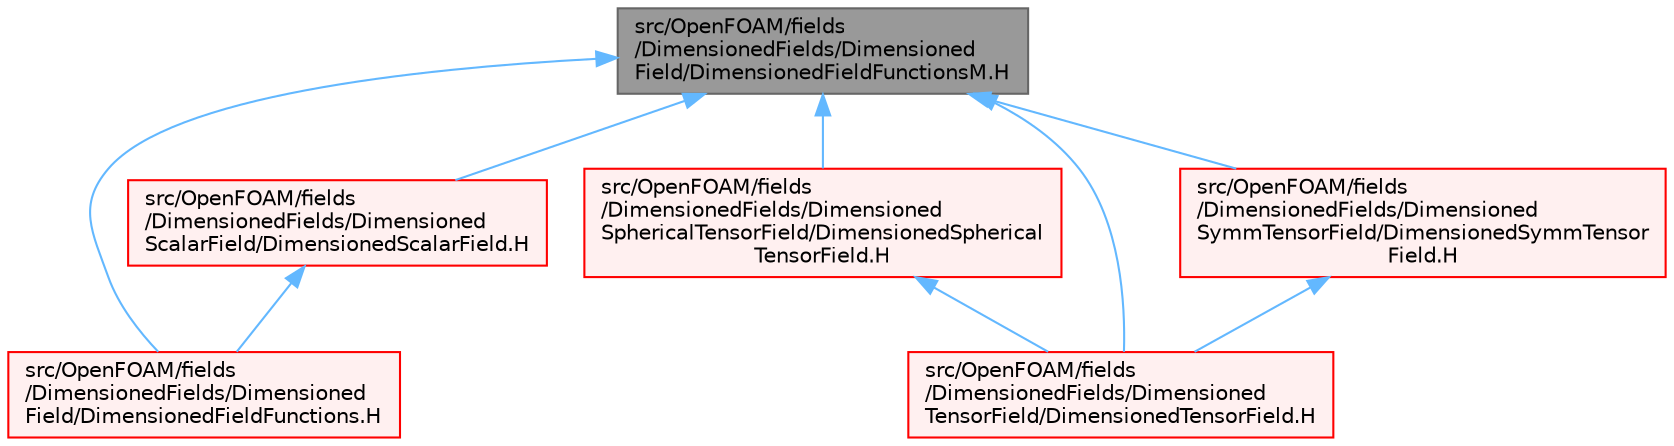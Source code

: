 digraph "src/OpenFOAM/fields/DimensionedFields/DimensionedField/DimensionedFieldFunctionsM.H"
{
 // LATEX_PDF_SIZE
  bgcolor="transparent";
  edge [fontname=Helvetica,fontsize=10,labelfontname=Helvetica,labelfontsize=10];
  node [fontname=Helvetica,fontsize=10,shape=box,height=0.2,width=0.4];
  Node1 [id="Node000001",label="src/OpenFOAM/fields\l/DimensionedFields/Dimensioned\lField/DimensionedFieldFunctionsM.H",height=0.2,width=0.4,color="gray40", fillcolor="grey60", style="filled", fontcolor="black",tooltip=" "];
  Node1 -> Node2 [id="edge1_Node000001_Node000002",dir="back",color="steelblue1",style="solid",tooltip=" "];
  Node2 [id="Node000002",label="src/OpenFOAM/fields\l/DimensionedFields/Dimensioned\lField/DimensionedFieldFunctions.H",height=0.2,width=0.4,color="red", fillcolor="#FFF0F0", style="filled",URL="$DimensionedFieldFunctions_8H.html",tooltip=" "];
  Node1 -> Node2760 [id="edge2_Node000001_Node002760",dir="back",color="steelblue1",style="solid",tooltip=" "];
  Node2760 [id="Node002760",label="src/OpenFOAM/fields\l/DimensionedFields/Dimensioned\lScalarField/DimensionedScalarField.H",height=0.2,width=0.4,color="red", fillcolor="#FFF0F0", style="filled",URL="$DimensionedScalarField_8H.html",tooltip="Scalar specific part of the implementation of DimensionedField."];
  Node2760 -> Node2 [id="edge3_Node002760_Node000002",dir="back",color="steelblue1",style="solid",tooltip=" "];
  Node1 -> Node3033 [id="edge4_Node000001_Node003033",dir="back",color="steelblue1",style="solid",tooltip=" "];
  Node3033 [id="Node003033",label="src/OpenFOAM/fields\l/DimensionedFields/Dimensioned\lSphericalTensorField/DimensionedSpherical\lTensorField.H",height=0.2,width=0.4,color="red", fillcolor="#FFF0F0", style="filled",URL="$DimensionedSphericalTensorField_8H.html",tooltip="Specialisation of DimensionedField<T, GeoMesh> for sphericalTensor."];
  Node3033 -> Node3035 [id="edge5_Node003033_Node003035",dir="back",color="steelblue1",style="solid",tooltip=" "];
  Node3035 [id="Node003035",label="src/OpenFOAM/fields\l/DimensionedFields/Dimensioned\lTensorField/DimensionedTensorField.H",height=0.2,width=0.4,color="red", fillcolor="#FFF0F0", style="filled",URL="$DimensionedTensorField_8H.html",tooltip="Tensor specific part of the implementation of DimensionedField."];
  Node1 -> Node3037 [id="edge6_Node000001_Node003037",dir="back",color="steelblue1",style="solid",tooltip=" "];
  Node3037 [id="Node003037",label="src/OpenFOAM/fields\l/DimensionedFields/Dimensioned\lSymmTensorField/DimensionedSymmTensor\lField.H",height=0.2,width=0.4,color="red", fillcolor="#FFF0F0", style="filled",URL="$DimensionedSymmTensorField_8H.html",tooltip="SymmTensor specific part of the implementation of DimensionedField."];
  Node3037 -> Node3035 [id="edge7_Node003037_Node003035",dir="back",color="steelblue1",style="solid",tooltip=" "];
  Node1 -> Node3035 [id="edge8_Node000001_Node003035",dir="back",color="steelblue1",style="solid",tooltip=" "];
}
